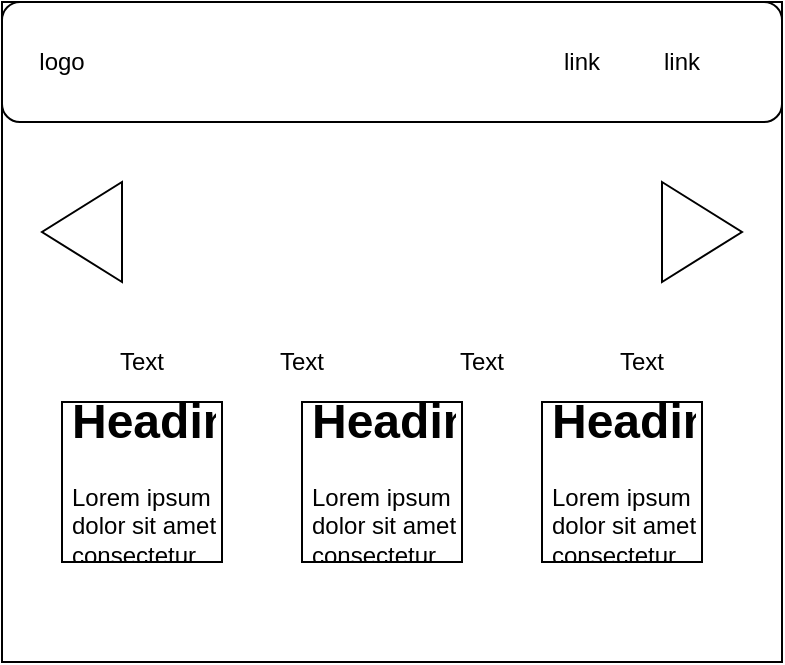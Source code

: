 <mxfile>
    <diagram id="eny5yCEReqM2ieIQsvsF" name="Page-1">
        <mxGraphModel dx="986" dy="434" grid="1" gridSize="10" guides="1" tooltips="1" connect="1" arrows="1" fold="1" page="1" pageScale="1" pageWidth="850" pageHeight="1100" math="0" shadow="0">
            <root>
                <mxCell id="0"/>
                <mxCell id="1" parent="0"/>
                <mxCell id="2" value="" style="rounded=0;whiteSpace=wrap;html=1;" vertex="1" parent="1">
                    <mxGeometry x="220" y="60" width="390" height="330" as="geometry"/>
                </mxCell>
                <mxCell id="4" value="" style="rounded=1;whiteSpace=wrap;html=1;" vertex="1" parent="1">
                    <mxGeometry x="220" y="60" width="390" height="60" as="geometry"/>
                </mxCell>
                <mxCell id="5" value="logo" style="text;html=1;strokeColor=none;fillColor=none;align=center;verticalAlign=middle;whiteSpace=wrap;rounded=0;" vertex="1" parent="1">
                    <mxGeometry x="220" y="75" width="60" height="30" as="geometry"/>
                </mxCell>
                <mxCell id="6" value="link" style="text;html=1;strokeColor=none;fillColor=none;align=center;verticalAlign=middle;whiteSpace=wrap;rounded=0;" vertex="1" parent="1">
                    <mxGeometry x="530" y="75" width="60" height="30" as="geometry"/>
                </mxCell>
                <mxCell id="7" value="link" style="text;html=1;strokeColor=none;fillColor=none;align=center;verticalAlign=middle;whiteSpace=wrap;rounded=0;" vertex="1" parent="1">
                    <mxGeometry x="480" y="75" width="60" height="30" as="geometry"/>
                </mxCell>
                <mxCell id="8" value="" style="triangle;whiteSpace=wrap;html=1;" vertex="1" parent="1">
                    <mxGeometry x="550" y="150" width="40" height="50" as="geometry"/>
                </mxCell>
                <mxCell id="9" value="" style="triangle;whiteSpace=wrap;html=1;rotation=-180;" vertex="1" parent="1">
                    <mxGeometry x="240" y="150" width="40" height="50" as="geometry"/>
                </mxCell>
                <mxCell id="11" value="Text" style="text;html=1;strokeColor=none;fillColor=none;align=center;verticalAlign=middle;whiteSpace=wrap;rounded=0;" vertex="1" parent="1">
                    <mxGeometry x="270" y="230" width="40" height="20" as="geometry"/>
                </mxCell>
                <mxCell id="12" value="Text" style="text;html=1;strokeColor=none;fillColor=none;align=center;verticalAlign=middle;whiteSpace=wrap;rounded=0;" vertex="1" parent="1">
                    <mxGeometry x="350" y="230" width="40" height="20" as="geometry"/>
                </mxCell>
                <mxCell id="13" value="Text" style="text;html=1;strokeColor=none;fillColor=none;align=center;verticalAlign=middle;whiteSpace=wrap;rounded=0;" vertex="1" parent="1">
                    <mxGeometry x="440" y="230" width="40" height="20" as="geometry"/>
                </mxCell>
                <mxCell id="14" value="Text" style="text;html=1;strokeColor=none;fillColor=none;align=center;verticalAlign=middle;whiteSpace=wrap;rounded=0;" vertex="1" parent="1">
                    <mxGeometry x="520" y="230" width="40" height="20" as="geometry"/>
                </mxCell>
                <mxCell id="17" value="" style="whiteSpace=wrap;html=1;aspect=fixed;" vertex="1" parent="1">
                    <mxGeometry x="250" y="260" width="80" height="80" as="geometry"/>
                </mxCell>
                <mxCell id="18" value="" style="whiteSpace=wrap;html=1;aspect=fixed;" vertex="1" parent="1">
                    <mxGeometry x="490" y="260" width="80" height="80" as="geometry"/>
                </mxCell>
                <mxCell id="19" value="" style="whiteSpace=wrap;html=1;aspect=fixed;" vertex="1" parent="1">
                    <mxGeometry x="370" y="260" width="80" height="80" as="geometry"/>
                </mxCell>
                <mxCell id="21" value="&lt;h1&gt;Heading&lt;/h1&gt;&lt;p&gt;Lorem ipsum dolor sit amet, consectetur adipisicing elit, sed do eiusmod tempor incididunt ut labore et dolore magna aliqua.&lt;/p&gt;" style="text;html=1;strokeColor=none;fillColor=none;spacing=5;spacingTop=-20;whiteSpace=wrap;overflow=hidden;rounded=0;" vertex="1" parent="1">
                    <mxGeometry x="250" y="250" width="80" height="90" as="geometry"/>
                </mxCell>
                <mxCell id="22" value="&lt;h1&gt;Heading&lt;/h1&gt;&lt;p&gt;Lorem ipsum dolor sit amet, consectetur adipisicing elit, sed do eiusmod tempor incididunt ut labore et dolore magna aliqua.&lt;/p&gt;" style="text;html=1;strokeColor=none;fillColor=none;spacing=5;spacingTop=-20;whiteSpace=wrap;overflow=hidden;rounded=0;" vertex="1" parent="1">
                    <mxGeometry x="490" y="250" width="80" height="90" as="geometry"/>
                </mxCell>
                <mxCell id="23" value="&lt;h1&gt;Heading&lt;/h1&gt;&lt;p&gt;Lorem ipsum dolor sit amet, consectetur adipisicing elit, sed do eiusmod tempor incididunt ut labore et dolore magna aliqua.&lt;/p&gt;" style="text;html=1;strokeColor=none;fillColor=none;spacing=5;spacingTop=-20;whiteSpace=wrap;overflow=hidden;rounded=0;" vertex="1" parent="1">
                    <mxGeometry x="370" y="250" width="80" height="90" as="geometry"/>
                </mxCell>
            </root>
        </mxGraphModel>
    </diagram>
</mxfile>